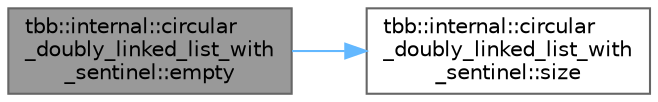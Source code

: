digraph "tbb::internal::circular_doubly_linked_list_with_sentinel::empty"
{
 // LATEX_PDF_SIZE
  bgcolor="transparent";
  edge [fontname=Helvetica,fontsize=10,labelfontname=Helvetica,labelfontsize=10];
  node [fontname=Helvetica,fontsize=10,shape=box,height=0.2,width=0.4];
  rankdir="LR";
  Node1 [id="Node000001",label="tbb::internal::circular\l_doubly_linked_list_with\l_sentinel::empty",height=0.2,width=0.4,color="gray40", fillcolor="grey60", style="filled", fontcolor="black",tooltip=" "];
  Node1 -> Node2 [id="edge2_Node000001_Node000002",color="steelblue1",style="solid",tooltip=" "];
  Node2 [id="Node000002",label="tbb::internal::circular\l_doubly_linked_list_with\l_sentinel::size",height=0.2,width=0.4,color="grey40", fillcolor="white", style="filled",URL="$classtbb_1_1internal_1_1circular__doubly__linked__list__with__sentinel.html#a5841615733c556775245070e43a5688d",tooltip=" "];
}
